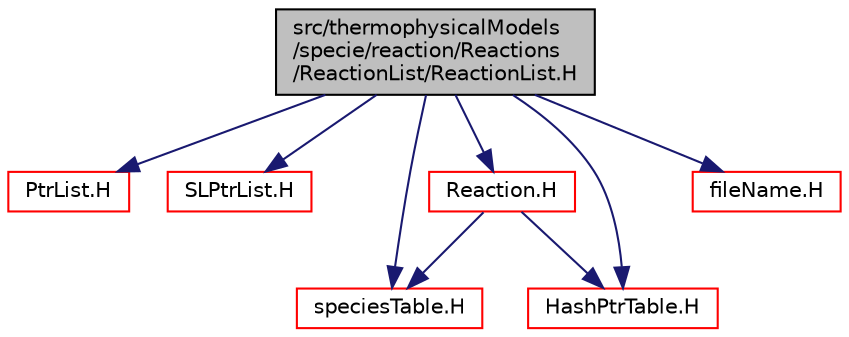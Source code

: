 digraph "src/thermophysicalModels/specie/reaction/Reactions/ReactionList/ReactionList.H"
{
  bgcolor="transparent";
  edge [fontname="Helvetica",fontsize="10",labelfontname="Helvetica",labelfontsize="10"];
  node [fontname="Helvetica",fontsize="10",shape=record];
  Node1 [label="src/thermophysicalModels\l/specie/reaction/Reactions\l/ReactionList/ReactionList.H",height=0.2,width=0.4,color="black", fillcolor="grey75", style="filled", fontcolor="black"];
  Node1 -> Node2 [color="midnightblue",fontsize="10",style="solid",fontname="Helvetica"];
  Node2 [label="PtrList.H",height=0.2,width=0.4,color="red",URL="$a07655.html"];
  Node1 -> Node3 [color="midnightblue",fontsize="10",style="solid",fontname="Helvetica"];
  Node3 [label="SLPtrList.H",height=0.2,width=0.4,color="red",URL="$a07613.html"];
  Node1 -> Node4 [color="midnightblue",fontsize="10",style="solid",fontname="Helvetica"];
  Node4 [label="speciesTable.H",height=0.2,width=0.4,color="red",URL="$a10335.html"];
  Node1 -> Node5 [color="midnightblue",fontsize="10",style="solid",fontname="Helvetica"];
  Node5 [label="HashPtrTable.H",height=0.2,width=0.4,color="red",URL="$a07570.html"];
  Node1 -> Node6 [color="midnightblue",fontsize="10",style="solid",fontname="Helvetica"];
  Node6 [label="Reaction.H",height=0.2,width=0.4,color="red",URL="$a10326.html"];
  Node6 -> Node4 [color="midnightblue",fontsize="10",style="solid",fontname="Helvetica"];
  Node6 -> Node5 [color="midnightblue",fontsize="10",style="solid",fontname="Helvetica"];
  Node1 -> Node7 [color="midnightblue",fontsize="10",style="solid",fontname="Helvetica"];
  Node7 [label="fileName.H",height=0.2,width=0.4,color="red",URL="$a08959.html"];
}
